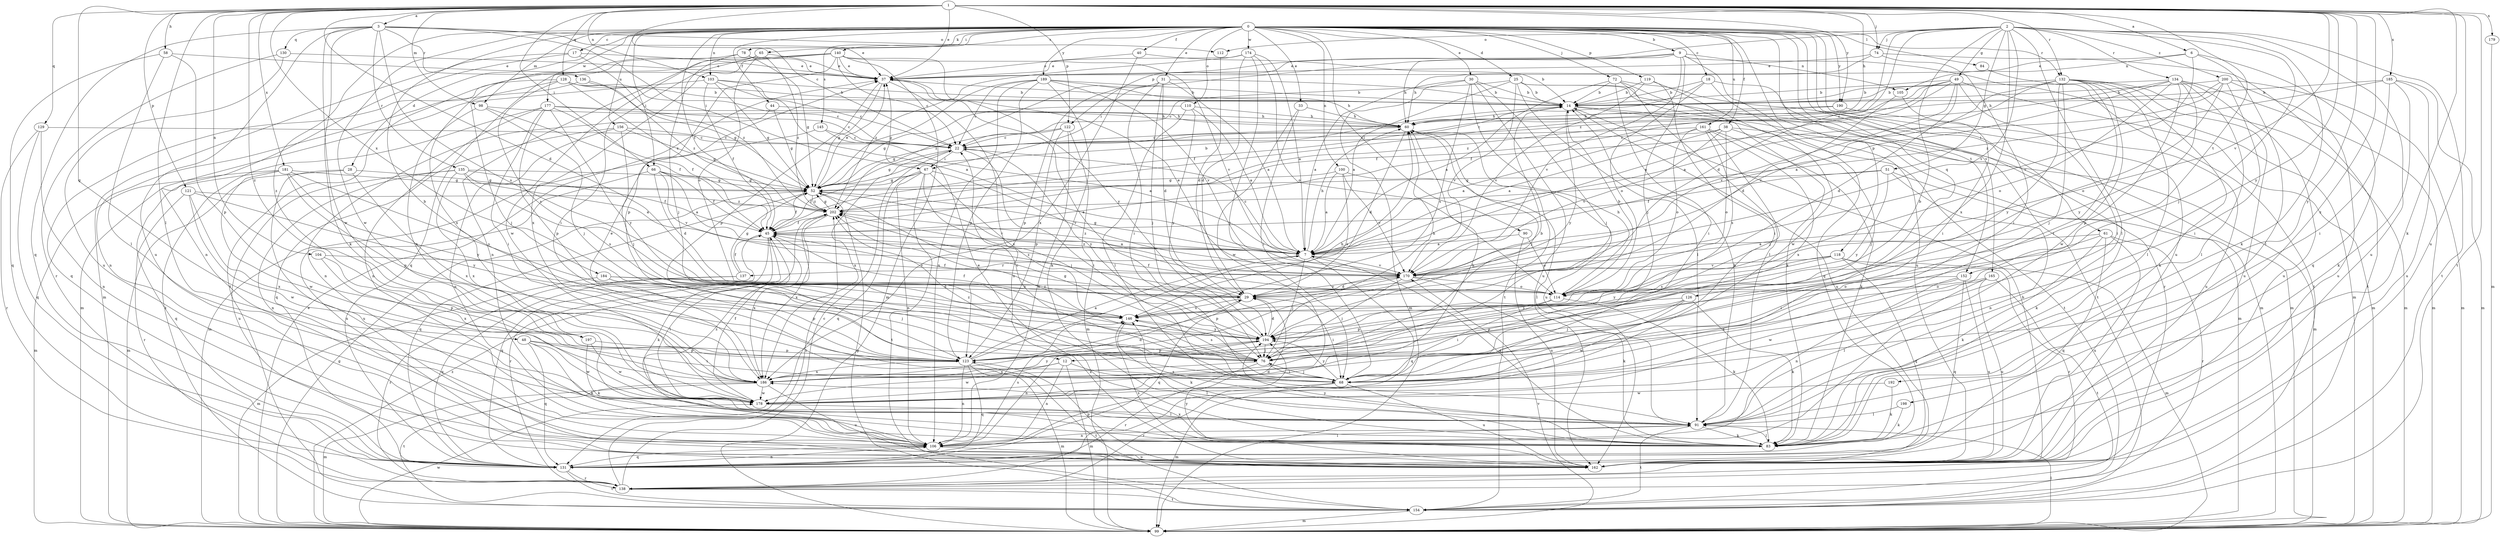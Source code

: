 strict digraph  {
0;
1;
2;
3;
6;
7;
9;
12;
14;
17;
18;
22;
25;
28;
29;
30;
31;
33;
37;
38;
40;
44;
45;
48;
49;
51;
52;
58;
60;
61;
65;
66;
67;
68;
72;
74;
76;
78;
83;
84;
90;
91;
98;
99;
100;
103;
104;
105;
106;
110;
112;
114;
118;
119;
121;
122;
123;
126;
128;
129;
130;
131;
132;
134;
135;
136;
137;
138;
140;
145;
146;
152;
154;
156;
161;
162;
165;
170;
174;
177;
178;
179;
181;
184;
185;
186;
189;
190;
192;
194;
197;
198;
200;
202;
0 -> 9  [label=b];
0 -> 12  [label=b];
0 -> 17  [label=c];
0 -> 18  [label=c];
0 -> 25  [label=d];
0 -> 28  [label=d];
0 -> 30  [label=e];
0 -> 31  [label=e];
0 -> 33  [label=e];
0 -> 38  [label=f];
0 -> 40  [label=f];
0 -> 44  [label=f];
0 -> 45  [label=f];
0 -> 61  [label=i];
0 -> 65  [label=i];
0 -> 66  [label=i];
0 -> 72  [label=j];
0 -> 78  [label=k];
0 -> 84  [label=l];
0 -> 90  [label=l];
0 -> 98  [label=m];
0 -> 100  [label=n];
0 -> 103  [label=n];
0 -> 110  [label=o];
0 -> 118  [label=p];
0 -> 119  [label=p];
0 -> 126  [label=q];
0 -> 132  [label=r];
0 -> 140  [label=s];
0 -> 145  [label=s];
0 -> 152  [label=t];
0 -> 156  [label=u];
0 -> 161  [label=u];
0 -> 162  [label=u];
0 -> 165  [label=v];
0 -> 174  [label=w];
0 -> 177  [label=w];
0 -> 178  [label=w];
0 -> 189  [label=y];
0 -> 190  [label=y];
0 -> 197  [label=z];
1 -> 3  [label=a];
1 -> 6  [label=a];
1 -> 22  [label=c];
1 -> 29  [label=d];
1 -> 37  [label=e];
1 -> 48  [label=g];
1 -> 58  [label=h];
1 -> 60  [label=h];
1 -> 66  [label=i];
1 -> 74  [label=j];
1 -> 83  [label=k];
1 -> 91  [label=l];
1 -> 98  [label=m];
1 -> 103  [label=n];
1 -> 104  [label=n];
1 -> 121  [label=p];
1 -> 122  [label=p];
1 -> 128  [label=q];
1 -> 129  [label=q];
1 -> 132  [label=r];
1 -> 152  [label=t];
1 -> 154  [label=t];
1 -> 162  [label=u];
1 -> 170  [label=v];
1 -> 179  [label=x];
1 -> 181  [label=x];
1 -> 184  [label=x];
1 -> 185  [label=x];
1 -> 190  [label=y];
1 -> 192  [label=y];
1 -> 194  [label=y];
1 -> 197  [label=z];
1 -> 198  [label=z];
2 -> 12  [label=b];
2 -> 29  [label=d];
2 -> 49  [label=g];
2 -> 51  [label=g];
2 -> 74  [label=j];
2 -> 76  [label=j];
2 -> 83  [label=k];
2 -> 91  [label=l];
2 -> 112  [label=o];
2 -> 122  [label=p];
2 -> 134  [label=r];
2 -> 154  [label=t];
2 -> 162  [label=u];
2 -> 170  [label=v];
2 -> 186  [label=x];
2 -> 200  [label=z];
2 -> 202  [label=z];
3 -> 37  [label=e];
3 -> 67  [label=i];
3 -> 83  [label=k];
3 -> 112  [label=o];
3 -> 130  [label=q];
3 -> 131  [label=q];
3 -> 135  [label=r];
3 -> 136  [label=r];
3 -> 146  [label=s];
3 -> 162  [label=u];
3 -> 178  [label=w];
6 -> 37  [label=e];
6 -> 91  [label=l];
6 -> 105  [label=n];
6 -> 131  [label=q];
6 -> 170  [label=v];
7 -> 22  [label=c];
7 -> 52  [label=g];
7 -> 60  [label=h];
7 -> 76  [label=j];
7 -> 131  [label=q];
7 -> 137  [label=r];
7 -> 170  [label=v];
7 -> 202  [label=z];
9 -> 37  [label=e];
9 -> 60  [label=h];
9 -> 67  [label=i];
9 -> 76  [label=j];
9 -> 99  [label=m];
9 -> 105  [label=n];
9 -> 162  [label=u];
9 -> 170  [label=v];
12 -> 91  [label=l];
12 -> 99  [label=m];
12 -> 106  [label=n];
12 -> 178  [label=w];
12 -> 186  [label=x];
14 -> 60  [label=h];
14 -> 99  [label=m];
14 -> 154  [label=t];
14 -> 162  [label=u];
14 -> 194  [label=y];
17 -> 37  [label=e];
17 -> 99  [label=m];
17 -> 106  [label=n];
17 -> 202  [label=z];
18 -> 14  [label=b];
18 -> 45  [label=f];
18 -> 114  [label=o];
18 -> 131  [label=q];
18 -> 138  [label=r];
22 -> 52  [label=g];
22 -> 67  [label=i];
22 -> 68  [label=i];
22 -> 186  [label=x];
22 -> 194  [label=y];
25 -> 7  [label=a];
25 -> 14  [label=b];
25 -> 22  [label=c];
25 -> 91  [label=l];
25 -> 99  [label=m];
25 -> 154  [label=t];
25 -> 170  [label=v];
28 -> 52  [label=g];
28 -> 99  [label=m];
28 -> 162  [label=u];
28 -> 186  [label=x];
29 -> 45  [label=f];
29 -> 68  [label=i];
29 -> 131  [label=q];
29 -> 146  [label=s];
29 -> 170  [label=v];
29 -> 202  [label=z];
30 -> 7  [label=a];
30 -> 14  [label=b];
30 -> 76  [label=j];
30 -> 99  [label=m];
30 -> 146  [label=s];
30 -> 154  [label=t];
30 -> 162  [label=u];
31 -> 7  [label=a];
31 -> 14  [label=b];
31 -> 29  [label=d];
31 -> 68  [label=i];
31 -> 76  [label=j];
31 -> 123  [label=p];
31 -> 202  [label=z];
33 -> 60  [label=h];
33 -> 68  [label=i];
33 -> 178  [label=w];
37 -> 14  [label=b];
37 -> 52  [label=g];
37 -> 123  [label=p];
37 -> 162  [label=u];
38 -> 7  [label=a];
38 -> 22  [label=c];
38 -> 76  [label=j];
38 -> 99  [label=m];
38 -> 114  [label=o];
38 -> 170  [label=v];
40 -> 14  [label=b];
40 -> 37  [label=e];
40 -> 186  [label=x];
44 -> 52  [label=g];
44 -> 60  [label=h];
44 -> 106  [label=n];
45 -> 7  [label=a];
45 -> 83  [label=k];
45 -> 91  [label=l];
45 -> 131  [label=q];
45 -> 138  [label=r];
45 -> 186  [label=x];
48 -> 68  [label=i];
48 -> 83  [label=k];
48 -> 123  [label=p];
48 -> 131  [label=q];
48 -> 178  [label=w];
49 -> 7  [label=a];
49 -> 14  [label=b];
49 -> 22  [label=c];
49 -> 29  [label=d];
49 -> 45  [label=f];
49 -> 68  [label=i];
49 -> 99  [label=m];
49 -> 170  [label=v];
51 -> 45  [label=f];
51 -> 52  [label=g];
51 -> 83  [label=k];
51 -> 106  [label=n];
51 -> 194  [label=y];
52 -> 14  [label=b];
52 -> 37  [label=e];
52 -> 45  [label=f];
52 -> 131  [label=q];
52 -> 170  [label=v];
52 -> 202  [label=z];
58 -> 37  [label=e];
58 -> 91  [label=l];
58 -> 123  [label=p];
58 -> 131  [label=q];
60 -> 22  [label=c];
60 -> 29  [label=d];
60 -> 76  [label=j];
60 -> 162  [label=u];
61 -> 7  [label=a];
61 -> 68  [label=i];
61 -> 83  [label=k];
61 -> 131  [label=q];
61 -> 138  [label=r];
61 -> 162  [label=u];
65 -> 37  [label=e];
65 -> 68  [label=i];
65 -> 106  [label=n];
65 -> 114  [label=o];
65 -> 178  [label=w];
65 -> 202  [label=z];
66 -> 7  [label=a];
66 -> 29  [label=d];
66 -> 45  [label=f];
66 -> 52  [label=g];
66 -> 162  [label=u];
66 -> 170  [label=v];
67 -> 45  [label=f];
67 -> 52  [label=g];
67 -> 76  [label=j];
67 -> 106  [label=n];
67 -> 131  [label=q];
67 -> 146  [label=s];
67 -> 154  [label=t];
67 -> 170  [label=v];
68 -> 22  [label=c];
68 -> 76  [label=j];
68 -> 99  [label=m];
68 -> 138  [label=r];
68 -> 162  [label=u];
68 -> 194  [label=y];
68 -> 202  [label=z];
72 -> 7  [label=a];
72 -> 14  [label=b];
72 -> 68  [label=i];
72 -> 83  [label=k];
72 -> 91  [label=l];
72 -> 99  [label=m];
74 -> 37  [label=e];
74 -> 60  [label=h];
74 -> 68  [label=i];
74 -> 154  [label=t];
76 -> 52  [label=g];
76 -> 68  [label=i];
76 -> 138  [label=r];
76 -> 146  [label=s];
76 -> 186  [label=x];
76 -> 202  [label=z];
78 -> 37  [label=e];
78 -> 52  [label=g];
78 -> 76  [label=j];
78 -> 186  [label=x];
83 -> 7  [label=a];
83 -> 37  [label=e];
83 -> 91  [label=l];
83 -> 186  [label=x];
83 -> 194  [label=y];
84 -> 154  [label=t];
90 -> 7  [label=a];
90 -> 114  [label=o];
90 -> 162  [label=u];
91 -> 14  [label=b];
91 -> 83  [label=k];
91 -> 106  [label=n];
91 -> 146  [label=s];
91 -> 154  [label=t];
98 -> 45  [label=f];
98 -> 60  [label=h];
98 -> 76  [label=j];
98 -> 186  [label=x];
99 -> 37  [label=e];
99 -> 52  [label=g];
99 -> 91  [label=l];
99 -> 170  [label=v];
99 -> 178  [label=w];
99 -> 202  [label=z];
100 -> 7  [label=a];
100 -> 52  [label=g];
100 -> 91  [label=l];
100 -> 146  [label=s];
100 -> 170  [label=v];
103 -> 7  [label=a];
103 -> 14  [label=b];
103 -> 22  [label=c];
103 -> 45  [label=f];
103 -> 52  [label=g];
103 -> 99  [label=m];
104 -> 123  [label=p];
104 -> 170  [label=v];
104 -> 186  [label=x];
105 -> 29  [label=d];
105 -> 68  [label=i];
106 -> 29  [label=d];
106 -> 91  [label=l];
106 -> 131  [label=q];
106 -> 146  [label=s];
106 -> 162  [label=u];
106 -> 202  [label=z];
110 -> 7  [label=a];
110 -> 52  [label=g];
110 -> 60  [label=h];
110 -> 91  [label=l];
110 -> 194  [label=y];
112 -> 29  [label=d];
114 -> 14  [label=b];
114 -> 45  [label=f];
114 -> 60  [label=h];
114 -> 68  [label=i];
114 -> 83  [label=k];
114 -> 123  [label=p];
118 -> 99  [label=m];
118 -> 131  [label=q];
118 -> 138  [label=r];
118 -> 146  [label=s];
118 -> 170  [label=v];
118 -> 194  [label=y];
119 -> 14  [label=b];
119 -> 68  [label=i];
119 -> 170  [label=v];
119 -> 178  [label=w];
121 -> 138  [label=r];
121 -> 178  [label=w];
121 -> 186  [label=x];
121 -> 194  [label=y];
121 -> 202  [label=z];
122 -> 22  [label=c];
122 -> 52  [label=g];
122 -> 99  [label=m];
122 -> 106  [label=n];
122 -> 123  [label=p];
123 -> 7  [label=a];
123 -> 14  [label=b];
123 -> 60  [label=h];
123 -> 99  [label=m];
123 -> 106  [label=n];
123 -> 131  [label=q];
123 -> 154  [label=t];
123 -> 186  [label=x];
126 -> 76  [label=j];
126 -> 83  [label=k];
126 -> 123  [label=p];
126 -> 146  [label=s];
126 -> 178  [label=w];
128 -> 14  [label=b];
128 -> 22  [label=c];
128 -> 52  [label=g];
128 -> 76  [label=j];
128 -> 131  [label=q];
128 -> 146  [label=s];
128 -> 202  [label=z];
129 -> 22  [label=c];
129 -> 106  [label=n];
129 -> 131  [label=q];
129 -> 138  [label=r];
130 -> 37  [label=e];
130 -> 138  [label=r];
130 -> 162  [label=u];
131 -> 106  [label=n];
131 -> 138  [label=r];
131 -> 154  [label=t];
132 -> 7  [label=a];
132 -> 14  [label=b];
132 -> 68  [label=i];
132 -> 76  [label=j];
132 -> 83  [label=k];
132 -> 91  [label=l];
132 -> 99  [label=m];
132 -> 162  [label=u];
132 -> 170  [label=v];
132 -> 178  [label=w];
132 -> 194  [label=y];
134 -> 7  [label=a];
134 -> 14  [label=b];
134 -> 91  [label=l];
134 -> 99  [label=m];
134 -> 114  [label=o];
134 -> 123  [label=p];
134 -> 162  [label=u];
134 -> 194  [label=y];
134 -> 202  [label=z];
135 -> 7  [label=a];
135 -> 45  [label=f];
135 -> 52  [label=g];
135 -> 106  [label=n];
135 -> 146  [label=s];
135 -> 162  [label=u];
135 -> 186  [label=x];
136 -> 14  [label=b];
136 -> 106  [label=n];
136 -> 202  [label=z];
137 -> 45  [label=f];
137 -> 52  [label=g];
137 -> 131  [label=q];
137 -> 138  [label=r];
138 -> 14  [label=b];
138 -> 22  [label=c];
138 -> 154  [label=t];
138 -> 202  [label=z];
140 -> 22  [label=c];
140 -> 37  [label=e];
140 -> 99  [label=m];
140 -> 123  [label=p];
140 -> 131  [label=q];
140 -> 154  [label=t];
140 -> 170  [label=v];
140 -> 186  [label=x];
140 -> 194  [label=y];
145 -> 7  [label=a];
145 -> 22  [label=c];
145 -> 99  [label=m];
146 -> 45  [label=f];
146 -> 83  [label=k];
146 -> 194  [label=y];
152 -> 106  [label=n];
152 -> 114  [label=o];
152 -> 131  [label=q];
152 -> 162  [label=u];
152 -> 186  [label=x];
154 -> 52  [label=g];
154 -> 99  [label=m];
156 -> 22  [label=c];
156 -> 52  [label=g];
156 -> 76  [label=j];
156 -> 106  [label=n];
156 -> 131  [label=q];
161 -> 7  [label=a];
161 -> 22  [label=c];
161 -> 76  [label=j];
161 -> 83  [label=k];
161 -> 114  [label=o];
161 -> 146  [label=s];
161 -> 186  [label=x];
162 -> 123  [label=p];
162 -> 146  [label=s];
162 -> 194  [label=y];
165 -> 91  [label=l];
165 -> 114  [label=o];
165 -> 154  [label=t];
165 -> 162  [label=u];
165 -> 178  [label=w];
170 -> 29  [label=d];
170 -> 37  [label=e];
170 -> 76  [label=j];
170 -> 83  [label=k];
170 -> 114  [label=o];
170 -> 123  [label=p];
170 -> 202  [label=z];
174 -> 7  [label=a];
174 -> 29  [label=d];
174 -> 37  [label=e];
174 -> 68  [label=i];
174 -> 114  [label=o];
174 -> 202  [label=z];
177 -> 22  [label=c];
177 -> 45  [label=f];
177 -> 60  [label=h];
177 -> 68  [label=i];
177 -> 106  [label=n];
177 -> 123  [label=p];
177 -> 154  [label=t];
177 -> 194  [label=y];
178 -> 45  [label=f];
178 -> 60  [label=h];
178 -> 91  [label=l];
179 -> 99  [label=m];
181 -> 52  [label=g];
181 -> 99  [label=m];
181 -> 123  [label=p];
181 -> 131  [label=q];
181 -> 146  [label=s];
181 -> 178  [label=w];
181 -> 194  [label=y];
184 -> 29  [label=d];
184 -> 76  [label=j];
184 -> 99  [label=m];
184 -> 114  [label=o];
184 -> 123  [label=p];
185 -> 14  [label=b];
185 -> 68  [label=i];
185 -> 83  [label=k];
185 -> 99  [label=m];
185 -> 162  [label=u];
185 -> 202  [label=z];
186 -> 29  [label=d];
186 -> 37  [label=e];
186 -> 99  [label=m];
186 -> 154  [label=t];
186 -> 162  [label=u];
186 -> 178  [label=w];
186 -> 194  [label=y];
189 -> 14  [label=b];
189 -> 22  [label=c];
189 -> 52  [label=g];
189 -> 60  [label=h];
189 -> 83  [label=k];
189 -> 106  [label=n];
189 -> 123  [label=p];
189 -> 170  [label=v];
190 -> 22  [label=c];
190 -> 60  [label=h];
190 -> 162  [label=u];
192 -> 83  [label=k];
192 -> 178  [label=w];
194 -> 29  [label=d];
194 -> 37  [label=e];
194 -> 60  [label=h];
194 -> 76  [label=j];
194 -> 106  [label=n];
194 -> 123  [label=p];
197 -> 83  [label=k];
197 -> 123  [label=p];
197 -> 178  [label=w];
198 -> 83  [label=k];
198 -> 91  [label=l];
200 -> 14  [label=b];
200 -> 45  [label=f];
200 -> 60  [label=h];
200 -> 68  [label=i];
200 -> 99  [label=m];
200 -> 114  [label=o];
200 -> 162  [label=u];
202 -> 45  [label=f];
202 -> 52  [label=g];
202 -> 186  [label=x];
}
